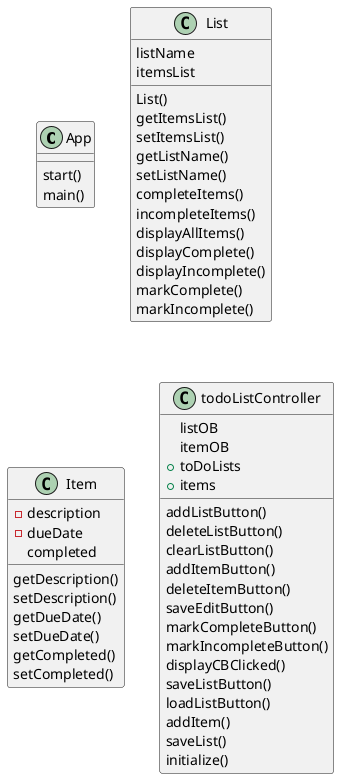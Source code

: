 @startuml

class App{
start()
main()
}
class List{
listName
itemsList
List()
getItemsList()
setItemsList()
getListName()
setListName()
completeItems()
incompleteItems()
displayAllItems()
displayComplete()
displayIncomplete()
markComplete()
markIncomplete()
}
class Item{
-description
-dueDate
completed
getDescription()
setDescription()
getDueDate()
setDueDate()
getCompleted()
setCompleted()
}
class todoListController{
listOB
itemOB
+toDoLists
+items
addListButton()
deleteListButton()
clearListButton()
addItemButton()
deleteItemButton()
saveEditButton()
markCompleteButton()
markIncompleteButton()
displayCBClicked()
saveListButton()
loadListButton()
addItem()
saveList()
initialize()
}

@enduml